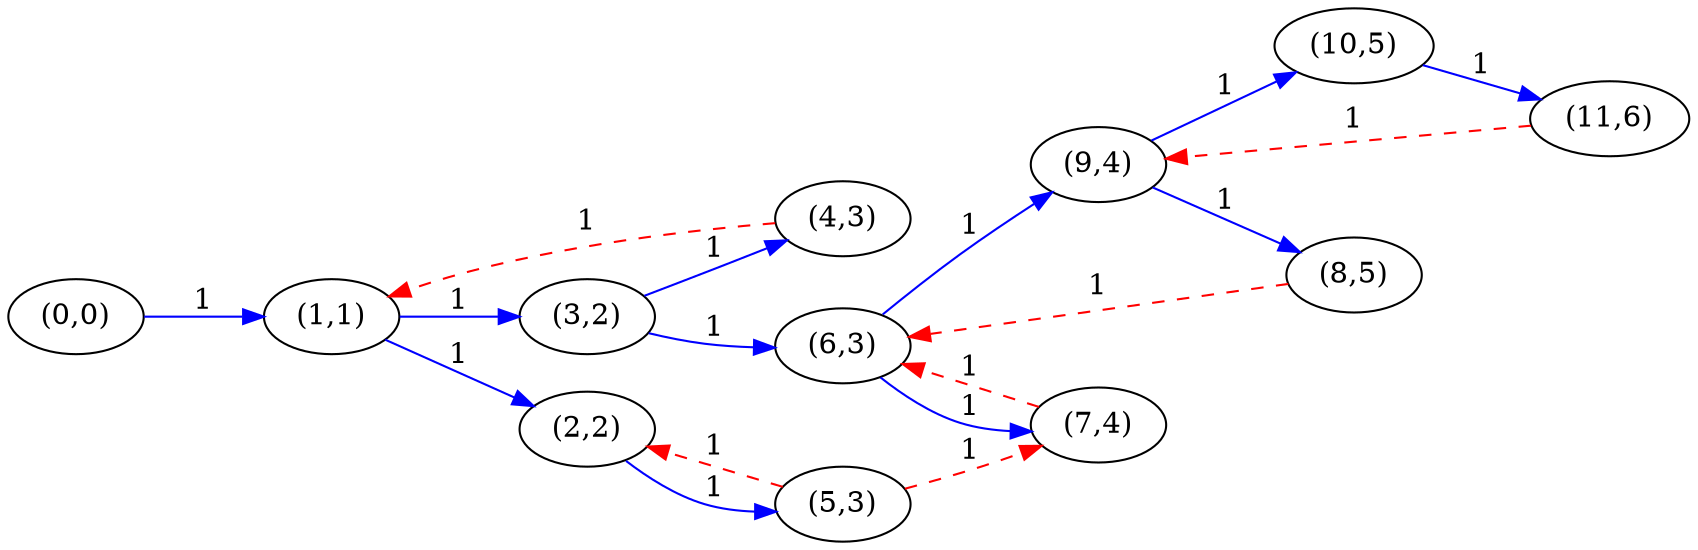digraph G {
ranksep = "equally";
rankdir = LR;
{rank = same; "(0,0)"; };
{rank = same; "(1,1)"; };
{rank = same; "(3,2)"; "(2,2)"; };
{rank = same; "(4,3)"; "(6,3)"; "(5,3)"; };
{rank = same; "(9,4)"; "(7,4)"; };
{rank = same; "(8,5)"; "(10,5)"; };
{rank = same; "(11,6)"; };
{rank = same; };
"(0,0)"->"(1,1)"[label="1" color = "blue"];
"(1,1)"->"(3,2)"[label="1" color = "blue"];
"(1,1)"->"(2,2)"[label="1" color = "blue"];
"(3,2)"->"(4,3)"[label="1" color = "blue"];
"(3,2)"->"(6,3)"[label="1" color = "blue"];
"(2,2)"->"(5,3)"[label="1" color = "blue"];
"(4,3)"->"(1,1)"[label="1" color = "red" style = "dashed" ];
"(6,3)"->"(9,4)"[label="1" color = "blue"];
"(6,3)"->"(7,4)"[label="1" color = "blue"];
"(5,3)"->"(2,2)"[label="1" color = "red" style = "dashed" ];
"(5,3)"->"(7,4)"[label="1" color = "red" style = "dashed" ];
"(9,4)"->"(8,5)"[label="1" color = "blue"];
"(9,4)"->"(10,5)"[label="1" color = "blue"];
"(7,4)"->"(6,3)"[label="1" color = "red" style = "dashed" ];
"(8,5)"->"(6,3)"[label="1" color = "red" style = "dashed" ];
"(10,5)"->"(11,6)"[label="1" color = "blue"];
"(11,6)"->"(9,4)"[label="1" color = "red" style = "dashed" ];
}
